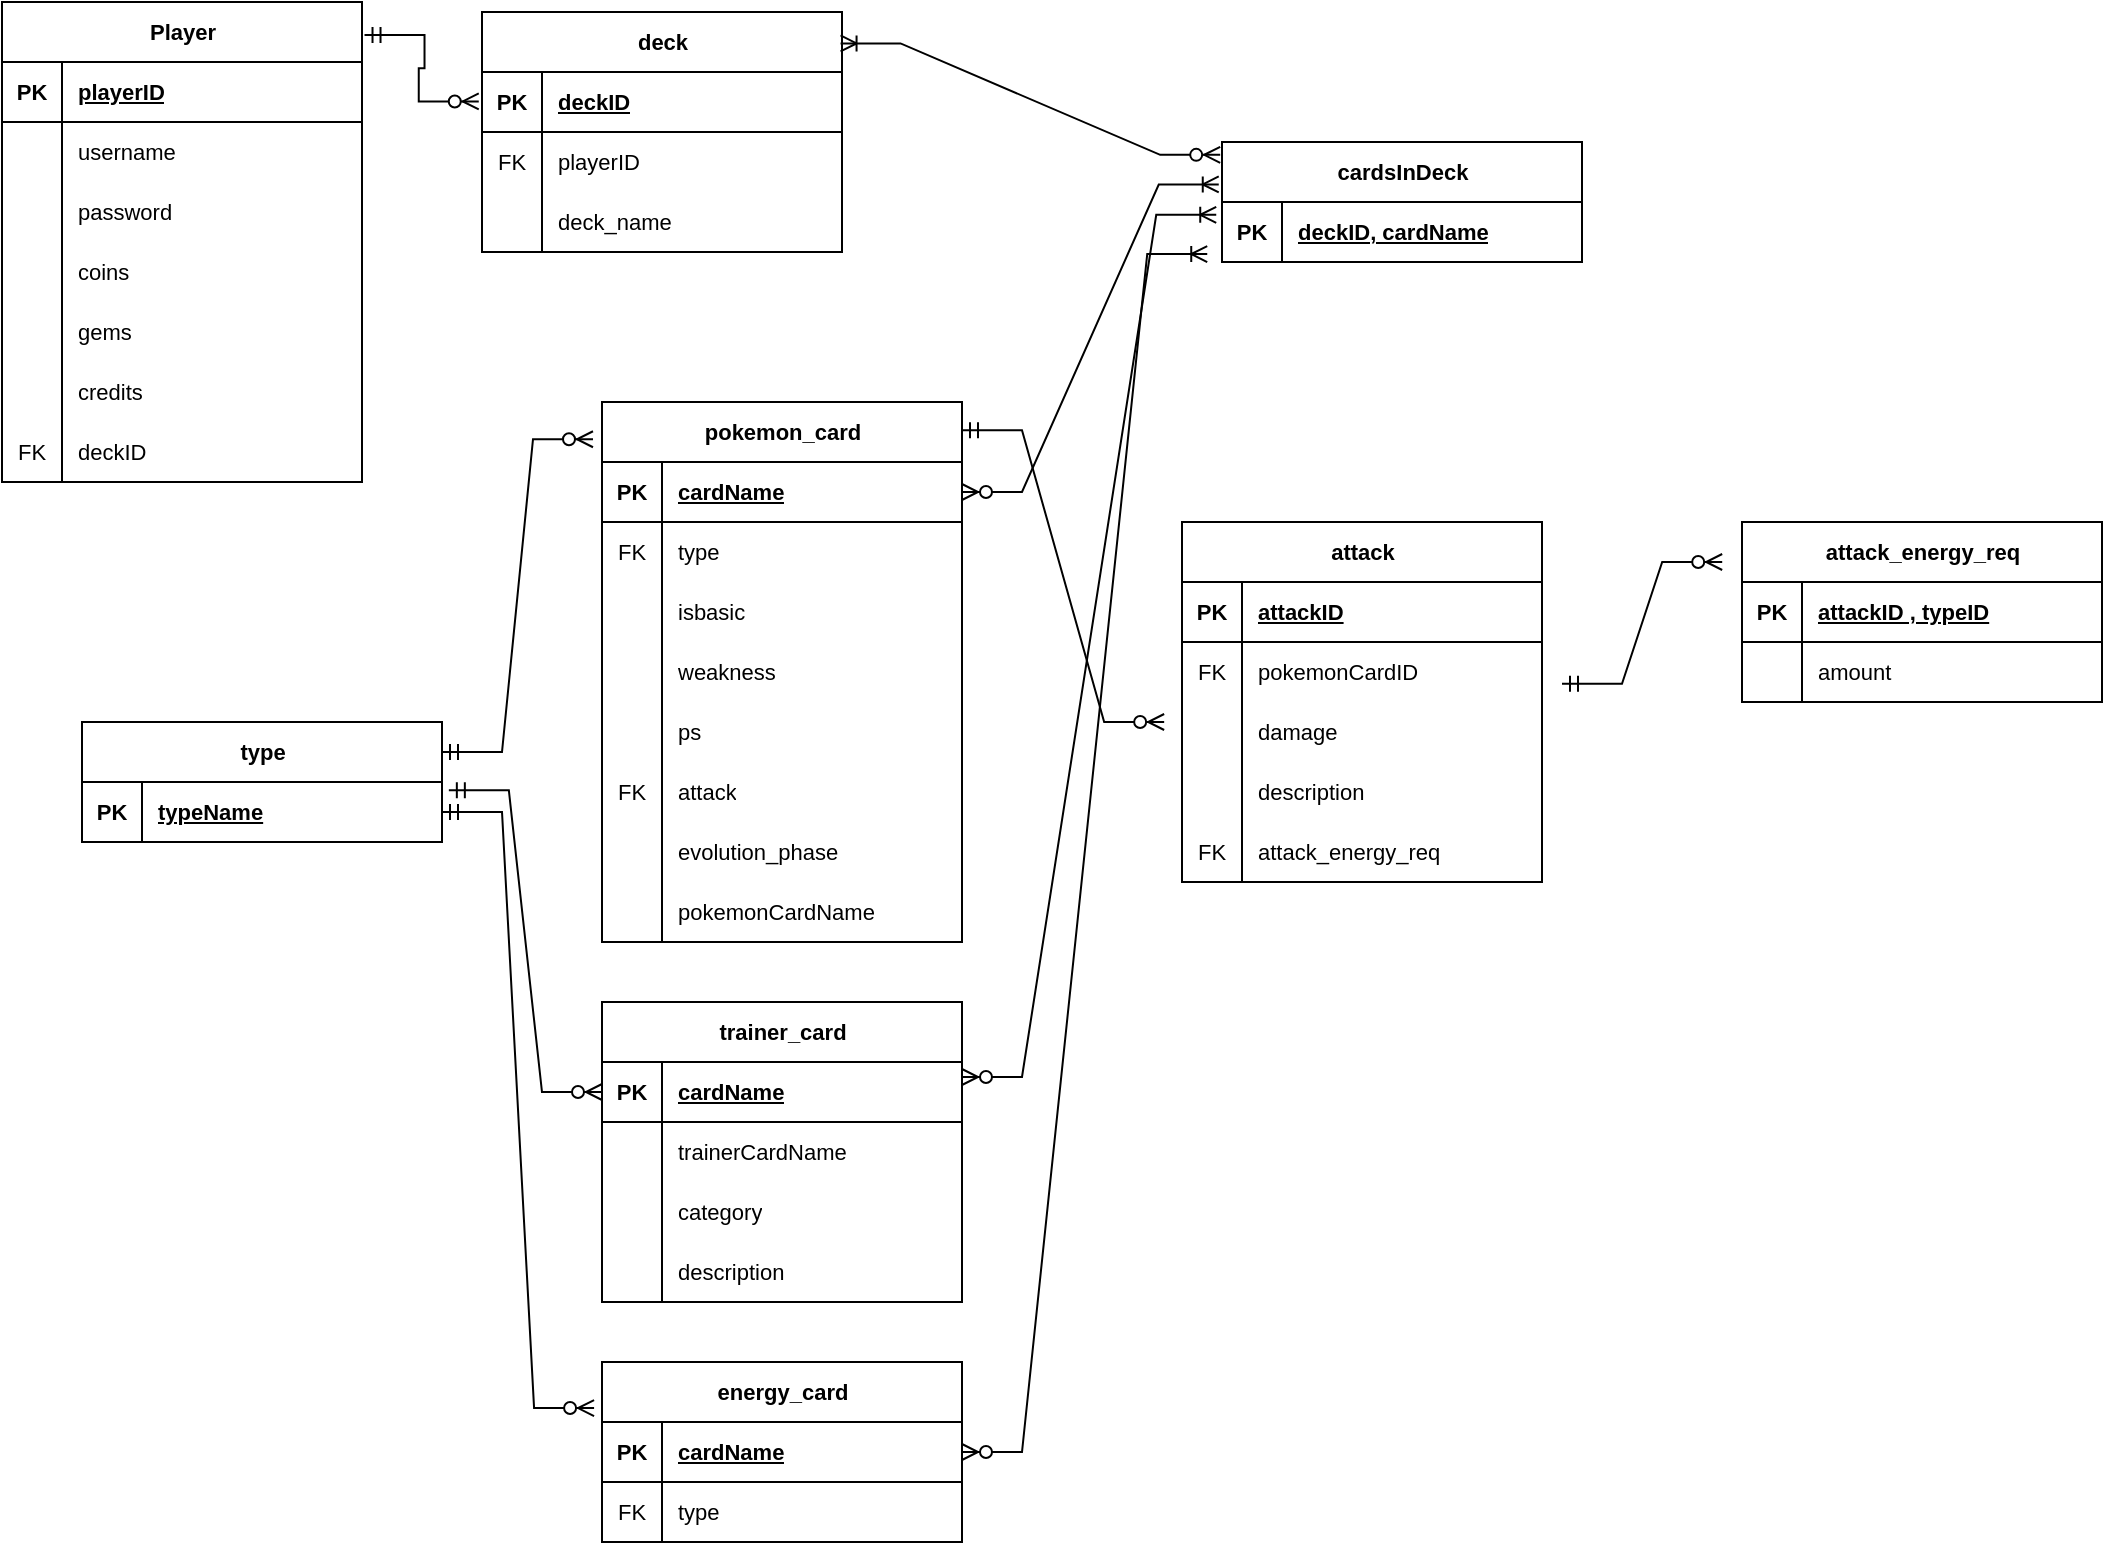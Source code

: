 <mxfile version="24.2.5" type="github">
  <diagram name="Page-1" id="yzWPfD1aRKi8sed3EZdN">
    <mxGraphModel dx="1735" dy="2289" grid="1" gridSize="10" guides="1" tooltips="1" connect="1" arrows="1" fold="1" page="1" pageScale="1" pageWidth="850" pageHeight="1100" math="0" shadow="0">
      <root>
        <mxCell id="0" />
        <mxCell id="1" parent="0" />
        <mxCell id="QLVyvnzLlwzzgd3D-1UF-1" value="Player" style="shape=table;startSize=30;container=1;collapsible=1;childLayout=tableLayout;fixedRows=1;rowLines=0;fontStyle=1;align=center;resizeLast=1;html=1;fontFamily=Helvetica;fontSize=11;fontColor=default;labelBackgroundColor=default;" vertex="1" parent="1">
          <mxGeometry x="140" y="-550" width="180" height="240" as="geometry">
            <mxRectangle x="220" y="-510" width="70" height="30" as="alternateBounds" />
          </mxGeometry>
        </mxCell>
        <mxCell id="QLVyvnzLlwzzgd3D-1UF-2" value="" style="shape=tableRow;horizontal=0;startSize=0;swimlaneHead=0;swimlaneBody=0;fillColor=none;collapsible=0;dropTarget=0;points=[[0,0.5],[1,0.5]];portConstraint=eastwest;top=0;left=0;right=0;bottom=1;fontFamily=Helvetica;fontSize=11;fontColor=default;labelBackgroundColor=default;" vertex="1" parent="QLVyvnzLlwzzgd3D-1UF-1">
          <mxGeometry y="30" width="180" height="30" as="geometry" />
        </mxCell>
        <mxCell id="QLVyvnzLlwzzgd3D-1UF-3" value="PK" style="shape=partialRectangle;connectable=0;fillColor=none;top=0;left=0;bottom=0;right=0;fontStyle=1;overflow=hidden;whiteSpace=wrap;html=1;fontFamily=Helvetica;fontSize=11;fontColor=default;labelBackgroundColor=default;" vertex="1" parent="QLVyvnzLlwzzgd3D-1UF-2">
          <mxGeometry width="30" height="30" as="geometry">
            <mxRectangle width="30" height="30" as="alternateBounds" />
          </mxGeometry>
        </mxCell>
        <mxCell id="QLVyvnzLlwzzgd3D-1UF-4" value="playerID" style="shape=partialRectangle;connectable=0;fillColor=none;top=0;left=0;bottom=0;right=0;align=left;spacingLeft=6;fontStyle=5;overflow=hidden;whiteSpace=wrap;html=1;fontFamily=Helvetica;fontSize=11;fontColor=default;labelBackgroundColor=default;" vertex="1" parent="QLVyvnzLlwzzgd3D-1UF-2">
          <mxGeometry x="30" width="150" height="30" as="geometry">
            <mxRectangle width="150" height="30" as="alternateBounds" />
          </mxGeometry>
        </mxCell>
        <mxCell id="QLVyvnzLlwzzgd3D-1UF-5" value="" style="shape=tableRow;horizontal=0;startSize=0;swimlaneHead=0;swimlaneBody=0;fillColor=none;collapsible=0;dropTarget=0;points=[[0,0.5],[1,0.5]];portConstraint=eastwest;top=0;left=0;right=0;bottom=0;fontFamily=Helvetica;fontSize=11;fontColor=default;labelBackgroundColor=default;" vertex="1" parent="QLVyvnzLlwzzgd3D-1UF-1">
          <mxGeometry y="60" width="180" height="30" as="geometry" />
        </mxCell>
        <mxCell id="QLVyvnzLlwzzgd3D-1UF-6" value="" style="shape=partialRectangle;connectable=0;fillColor=none;top=0;left=0;bottom=0;right=0;editable=1;overflow=hidden;whiteSpace=wrap;html=1;fontFamily=Helvetica;fontSize=11;fontColor=default;labelBackgroundColor=default;" vertex="1" parent="QLVyvnzLlwzzgd3D-1UF-5">
          <mxGeometry width="30" height="30" as="geometry">
            <mxRectangle width="30" height="30" as="alternateBounds" />
          </mxGeometry>
        </mxCell>
        <mxCell id="QLVyvnzLlwzzgd3D-1UF-7" value="username" style="shape=partialRectangle;connectable=0;fillColor=none;top=0;left=0;bottom=0;right=0;align=left;spacingLeft=6;overflow=hidden;whiteSpace=wrap;html=1;fontFamily=Helvetica;fontSize=11;fontColor=default;labelBackgroundColor=default;" vertex="1" parent="QLVyvnzLlwzzgd3D-1UF-5">
          <mxGeometry x="30" width="150" height="30" as="geometry">
            <mxRectangle width="150" height="30" as="alternateBounds" />
          </mxGeometry>
        </mxCell>
        <mxCell id="QLVyvnzLlwzzgd3D-1UF-8" value="" style="shape=tableRow;horizontal=0;startSize=0;swimlaneHead=0;swimlaneBody=0;fillColor=none;collapsible=0;dropTarget=0;points=[[0,0.5],[1,0.5]];portConstraint=eastwest;top=0;left=0;right=0;bottom=0;fontFamily=Helvetica;fontSize=11;fontColor=default;labelBackgroundColor=default;" vertex="1" parent="QLVyvnzLlwzzgd3D-1UF-1">
          <mxGeometry y="90" width="180" height="30" as="geometry" />
        </mxCell>
        <mxCell id="QLVyvnzLlwzzgd3D-1UF-9" value="" style="shape=partialRectangle;connectable=0;fillColor=none;top=0;left=0;bottom=0;right=0;editable=1;overflow=hidden;whiteSpace=wrap;html=1;fontFamily=Helvetica;fontSize=11;fontColor=default;labelBackgroundColor=default;" vertex="1" parent="QLVyvnzLlwzzgd3D-1UF-8">
          <mxGeometry width="30" height="30" as="geometry">
            <mxRectangle width="30" height="30" as="alternateBounds" />
          </mxGeometry>
        </mxCell>
        <mxCell id="QLVyvnzLlwzzgd3D-1UF-10" value="password" style="shape=partialRectangle;connectable=0;fillColor=none;top=0;left=0;bottom=0;right=0;align=left;spacingLeft=6;overflow=hidden;whiteSpace=wrap;html=1;fontFamily=Helvetica;fontSize=11;fontColor=default;labelBackgroundColor=default;" vertex="1" parent="QLVyvnzLlwzzgd3D-1UF-8">
          <mxGeometry x="30" width="150" height="30" as="geometry">
            <mxRectangle width="150" height="30" as="alternateBounds" />
          </mxGeometry>
        </mxCell>
        <mxCell id="QLVyvnzLlwzzgd3D-1UF-11" value="" style="shape=tableRow;horizontal=0;startSize=0;swimlaneHead=0;swimlaneBody=0;fillColor=none;collapsible=0;dropTarget=0;points=[[0,0.5],[1,0.5]];portConstraint=eastwest;top=0;left=0;right=0;bottom=0;fontFamily=Helvetica;fontSize=11;fontColor=default;labelBackgroundColor=default;" vertex="1" parent="QLVyvnzLlwzzgd3D-1UF-1">
          <mxGeometry y="120" width="180" height="30" as="geometry" />
        </mxCell>
        <mxCell id="QLVyvnzLlwzzgd3D-1UF-12" value="" style="shape=partialRectangle;connectable=0;fillColor=none;top=0;left=0;bottom=0;right=0;editable=1;overflow=hidden;whiteSpace=wrap;html=1;fontFamily=Helvetica;fontSize=11;fontColor=default;labelBackgroundColor=default;" vertex="1" parent="QLVyvnzLlwzzgd3D-1UF-11">
          <mxGeometry width="30" height="30" as="geometry">
            <mxRectangle width="30" height="30" as="alternateBounds" />
          </mxGeometry>
        </mxCell>
        <mxCell id="QLVyvnzLlwzzgd3D-1UF-13" value="coins" style="shape=partialRectangle;connectable=0;fillColor=none;top=0;left=0;bottom=0;right=0;align=left;spacingLeft=6;overflow=hidden;whiteSpace=wrap;html=1;fontFamily=Helvetica;fontSize=11;fontColor=default;labelBackgroundColor=default;" vertex="1" parent="QLVyvnzLlwzzgd3D-1UF-11">
          <mxGeometry x="30" width="150" height="30" as="geometry">
            <mxRectangle width="150" height="30" as="alternateBounds" />
          </mxGeometry>
        </mxCell>
        <mxCell id="QLVyvnzLlwzzgd3D-1UF-14" value="" style="shape=tableRow;horizontal=0;startSize=0;swimlaneHead=0;swimlaneBody=0;fillColor=none;collapsible=0;dropTarget=0;points=[[0,0.5],[1,0.5]];portConstraint=eastwest;top=0;left=0;right=0;bottom=0;fontFamily=Helvetica;fontSize=11;fontColor=default;labelBackgroundColor=default;" vertex="1" parent="QLVyvnzLlwzzgd3D-1UF-1">
          <mxGeometry y="150" width="180" height="30" as="geometry" />
        </mxCell>
        <mxCell id="QLVyvnzLlwzzgd3D-1UF-15" value="" style="shape=partialRectangle;connectable=0;fillColor=none;top=0;left=0;bottom=0;right=0;editable=1;overflow=hidden;whiteSpace=wrap;html=1;fontFamily=Helvetica;fontSize=11;fontColor=default;labelBackgroundColor=default;" vertex="1" parent="QLVyvnzLlwzzgd3D-1UF-14">
          <mxGeometry width="30" height="30" as="geometry">
            <mxRectangle width="30" height="30" as="alternateBounds" />
          </mxGeometry>
        </mxCell>
        <mxCell id="QLVyvnzLlwzzgd3D-1UF-16" value="gems" style="shape=partialRectangle;connectable=0;fillColor=none;top=0;left=0;bottom=0;right=0;align=left;spacingLeft=6;overflow=hidden;whiteSpace=wrap;html=1;fontFamily=Helvetica;fontSize=11;fontColor=default;labelBackgroundColor=default;" vertex="1" parent="QLVyvnzLlwzzgd3D-1UF-14">
          <mxGeometry x="30" width="150" height="30" as="geometry">
            <mxRectangle width="150" height="30" as="alternateBounds" />
          </mxGeometry>
        </mxCell>
        <mxCell id="QLVyvnzLlwzzgd3D-1UF-17" value="" style="shape=tableRow;horizontal=0;startSize=0;swimlaneHead=0;swimlaneBody=0;fillColor=none;collapsible=0;dropTarget=0;points=[[0,0.5],[1,0.5]];portConstraint=eastwest;top=0;left=0;right=0;bottom=0;fontFamily=Helvetica;fontSize=11;fontColor=default;labelBackgroundColor=default;" vertex="1" parent="QLVyvnzLlwzzgd3D-1UF-1">
          <mxGeometry y="180" width="180" height="30" as="geometry" />
        </mxCell>
        <mxCell id="QLVyvnzLlwzzgd3D-1UF-18" value="" style="shape=partialRectangle;connectable=0;fillColor=none;top=0;left=0;bottom=0;right=0;editable=1;overflow=hidden;whiteSpace=wrap;html=1;fontFamily=Helvetica;fontSize=11;fontColor=default;labelBackgroundColor=default;" vertex="1" parent="QLVyvnzLlwzzgd3D-1UF-17">
          <mxGeometry width="30" height="30" as="geometry">
            <mxRectangle width="30" height="30" as="alternateBounds" />
          </mxGeometry>
        </mxCell>
        <mxCell id="QLVyvnzLlwzzgd3D-1UF-19" value="credits" style="shape=partialRectangle;connectable=0;fillColor=none;top=0;left=0;bottom=0;right=0;align=left;spacingLeft=6;overflow=hidden;whiteSpace=wrap;html=1;fontFamily=Helvetica;fontSize=11;fontColor=default;labelBackgroundColor=default;" vertex="1" parent="QLVyvnzLlwzzgd3D-1UF-17">
          <mxGeometry x="30" width="150" height="30" as="geometry">
            <mxRectangle width="150" height="30" as="alternateBounds" />
          </mxGeometry>
        </mxCell>
        <mxCell id="QLVyvnzLlwzzgd3D-1UF-20" value="" style="shape=tableRow;horizontal=0;startSize=0;swimlaneHead=0;swimlaneBody=0;fillColor=none;collapsible=0;dropTarget=0;points=[[0,0.5],[1,0.5]];portConstraint=eastwest;top=0;left=0;right=0;bottom=0;fontFamily=Helvetica;fontSize=11;fontColor=default;labelBackgroundColor=default;" vertex="1" parent="QLVyvnzLlwzzgd3D-1UF-1">
          <mxGeometry y="210" width="180" height="30" as="geometry" />
        </mxCell>
        <mxCell id="QLVyvnzLlwzzgd3D-1UF-21" value="FK" style="shape=partialRectangle;connectable=0;fillColor=none;top=0;left=0;bottom=0;right=0;editable=1;overflow=hidden;whiteSpace=wrap;html=1;fontFamily=Helvetica;fontSize=11;fontColor=default;labelBackgroundColor=default;" vertex="1" parent="QLVyvnzLlwzzgd3D-1UF-20">
          <mxGeometry width="30" height="30" as="geometry">
            <mxRectangle width="30" height="30" as="alternateBounds" />
          </mxGeometry>
        </mxCell>
        <mxCell id="QLVyvnzLlwzzgd3D-1UF-22" value="deckID" style="shape=partialRectangle;connectable=0;fillColor=none;top=0;left=0;bottom=0;right=0;align=left;spacingLeft=6;overflow=hidden;whiteSpace=wrap;html=1;fontFamily=Helvetica;fontSize=11;fontColor=default;labelBackgroundColor=default;" vertex="1" parent="QLVyvnzLlwzzgd3D-1UF-20">
          <mxGeometry x="30" width="150" height="30" as="geometry">
            <mxRectangle width="150" height="30" as="alternateBounds" />
          </mxGeometry>
        </mxCell>
        <mxCell id="QLVyvnzLlwzzgd3D-1UF-23" value="deck" style="shape=table;startSize=30;container=1;collapsible=1;childLayout=tableLayout;fixedRows=1;rowLines=0;fontStyle=1;align=center;resizeLast=1;html=1;fontFamily=Helvetica;fontSize=11;fontColor=default;labelBackgroundColor=default;" vertex="1" parent="1">
          <mxGeometry x="380" y="-545" width="180" height="120" as="geometry" />
        </mxCell>
        <mxCell id="QLVyvnzLlwzzgd3D-1UF-24" value="" style="shape=tableRow;horizontal=0;startSize=0;swimlaneHead=0;swimlaneBody=0;fillColor=none;collapsible=0;dropTarget=0;points=[[0,0.5],[1,0.5]];portConstraint=eastwest;top=0;left=0;right=0;bottom=1;fontFamily=Helvetica;fontSize=11;fontColor=default;labelBackgroundColor=default;" vertex="1" parent="QLVyvnzLlwzzgd3D-1UF-23">
          <mxGeometry y="30" width="180" height="30" as="geometry" />
        </mxCell>
        <mxCell id="QLVyvnzLlwzzgd3D-1UF-25" value="PK" style="shape=partialRectangle;connectable=0;fillColor=none;top=0;left=0;bottom=0;right=0;fontStyle=1;overflow=hidden;whiteSpace=wrap;html=1;fontFamily=Helvetica;fontSize=11;fontColor=default;labelBackgroundColor=default;" vertex="1" parent="QLVyvnzLlwzzgd3D-1UF-24">
          <mxGeometry width="30" height="30" as="geometry">
            <mxRectangle width="30" height="30" as="alternateBounds" />
          </mxGeometry>
        </mxCell>
        <mxCell id="QLVyvnzLlwzzgd3D-1UF-26" value="deckID" style="shape=partialRectangle;connectable=0;fillColor=none;top=0;left=0;bottom=0;right=0;align=left;spacingLeft=6;fontStyle=5;overflow=hidden;whiteSpace=wrap;html=1;fontFamily=Helvetica;fontSize=11;fontColor=default;labelBackgroundColor=default;" vertex="1" parent="QLVyvnzLlwzzgd3D-1UF-24">
          <mxGeometry x="30" width="150" height="30" as="geometry">
            <mxRectangle width="150" height="30" as="alternateBounds" />
          </mxGeometry>
        </mxCell>
        <mxCell id="QLVyvnzLlwzzgd3D-1UF-27" value="" style="shape=tableRow;horizontal=0;startSize=0;swimlaneHead=0;swimlaneBody=0;fillColor=none;collapsible=0;dropTarget=0;points=[[0,0.5],[1,0.5]];portConstraint=eastwest;top=0;left=0;right=0;bottom=0;fontFamily=Helvetica;fontSize=11;fontColor=default;labelBackgroundColor=default;" vertex="1" parent="QLVyvnzLlwzzgd3D-1UF-23">
          <mxGeometry y="60" width="180" height="30" as="geometry" />
        </mxCell>
        <mxCell id="QLVyvnzLlwzzgd3D-1UF-28" value="FK" style="shape=partialRectangle;connectable=0;fillColor=none;top=0;left=0;bottom=0;right=0;editable=1;overflow=hidden;whiteSpace=wrap;html=1;fontFamily=Helvetica;fontSize=11;fontColor=default;labelBackgroundColor=default;" vertex="1" parent="QLVyvnzLlwzzgd3D-1UF-27">
          <mxGeometry width="30" height="30" as="geometry">
            <mxRectangle width="30" height="30" as="alternateBounds" />
          </mxGeometry>
        </mxCell>
        <mxCell id="QLVyvnzLlwzzgd3D-1UF-29" value="playerID" style="shape=partialRectangle;connectable=0;fillColor=none;top=0;left=0;bottom=0;right=0;align=left;spacingLeft=6;overflow=hidden;whiteSpace=wrap;html=1;fontFamily=Helvetica;fontSize=11;fontColor=default;labelBackgroundColor=default;" vertex="1" parent="QLVyvnzLlwzzgd3D-1UF-27">
          <mxGeometry x="30" width="150" height="30" as="geometry">
            <mxRectangle width="150" height="30" as="alternateBounds" />
          </mxGeometry>
        </mxCell>
        <mxCell id="QLVyvnzLlwzzgd3D-1UF-30" value="" style="shape=tableRow;horizontal=0;startSize=0;swimlaneHead=0;swimlaneBody=0;fillColor=none;collapsible=0;dropTarget=0;points=[[0,0.5],[1,0.5]];portConstraint=eastwest;top=0;left=0;right=0;bottom=0;fontFamily=Helvetica;fontSize=11;fontColor=default;labelBackgroundColor=default;" vertex="1" parent="QLVyvnzLlwzzgd3D-1UF-23">
          <mxGeometry y="90" width="180" height="30" as="geometry" />
        </mxCell>
        <mxCell id="QLVyvnzLlwzzgd3D-1UF-31" value="" style="shape=partialRectangle;connectable=0;fillColor=none;top=0;left=0;bottom=0;right=0;editable=1;overflow=hidden;whiteSpace=wrap;html=1;fontFamily=Helvetica;fontSize=11;fontColor=default;labelBackgroundColor=default;" vertex="1" parent="QLVyvnzLlwzzgd3D-1UF-30">
          <mxGeometry width="30" height="30" as="geometry">
            <mxRectangle width="30" height="30" as="alternateBounds" />
          </mxGeometry>
        </mxCell>
        <mxCell id="QLVyvnzLlwzzgd3D-1UF-32" value="deck_name" style="shape=partialRectangle;connectable=0;fillColor=none;top=0;left=0;bottom=0;right=0;align=left;spacingLeft=6;overflow=hidden;whiteSpace=wrap;html=1;fontFamily=Helvetica;fontSize=11;fontColor=default;labelBackgroundColor=default;" vertex="1" parent="QLVyvnzLlwzzgd3D-1UF-30">
          <mxGeometry x="30" width="150" height="30" as="geometry">
            <mxRectangle width="150" height="30" as="alternateBounds" />
          </mxGeometry>
        </mxCell>
        <mxCell id="QLVyvnzLlwzzgd3D-1UF-33" value="type" style="shape=table;startSize=30;container=1;collapsible=1;childLayout=tableLayout;fixedRows=1;rowLines=0;fontStyle=1;align=center;resizeLast=1;html=1;fontFamily=Helvetica;fontSize=11;fontColor=default;labelBackgroundColor=default;" vertex="1" parent="1">
          <mxGeometry x="180" y="-190" width="180" height="60" as="geometry" />
        </mxCell>
        <mxCell id="QLVyvnzLlwzzgd3D-1UF-34" value="" style="shape=tableRow;horizontal=0;startSize=0;swimlaneHead=0;swimlaneBody=0;fillColor=none;collapsible=0;dropTarget=0;points=[[0,0.5],[1,0.5]];portConstraint=eastwest;top=0;left=0;right=0;bottom=1;fontFamily=Helvetica;fontSize=11;fontColor=default;labelBackgroundColor=default;" vertex="1" parent="QLVyvnzLlwzzgd3D-1UF-33">
          <mxGeometry y="30" width="180" height="30" as="geometry" />
        </mxCell>
        <mxCell id="QLVyvnzLlwzzgd3D-1UF-35" value="PK" style="shape=partialRectangle;connectable=0;fillColor=none;top=0;left=0;bottom=0;right=0;fontStyle=1;overflow=hidden;whiteSpace=wrap;html=1;fontFamily=Helvetica;fontSize=11;fontColor=default;labelBackgroundColor=default;" vertex="1" parent="QLVyvnzLlwzzgd3D-1UF-34">
          <mxGeometry width="30" height="30" as="geometry">
            <mxRectangle width="30" height="30" as="alternateBounds" />
          </mxGeometry>
        </mxCell>
        <mxCell id="QLVyvnzLlwzzgd3D-1UF-36" value="typeName" style="shape=partialRectangle;connectable=0;fillColor=none;top=0;left=0;bottom=0;right=0;align=left;spacingLeft=6;fontStyle=5;overflow=hidden;whiteSpace=wrap;html=1;fontFamily=Helvetica;fontSize=11;fontColor=default;labelBackgroundColor=default;" vertex="1" parent="QLVyvnzLlwzzgd3D-1UF-34">
          <mxGeometry x="30" width="150" height="30" as="geometry">
            <mxRectangle width="150" height="30" as="alternateBounds" />
          </mxGeometry>
        </mxCell>
        <mxCell id="QLVyvnzLlwzzgd3D-1UF-37" value="attack" style="shape=table;startSize=30;container=1;collapsible=1;childLayout=tableLayout;fixedRows=1;rowLines=0;fontStyle=1;align=center;resizeLast=1;html=1;fontFamily=Helvetica;fontSize=11;fontColor=default;labelBackgroundColor=default;" vertex="1" parent="1">
          <mxGeometry x="730" y="-290" width="180" height="180" as="geometry" />
        </mxCell>
        <mxCell id="QLVyvnzLlwzzgd3D-1UF-38" value="" style="shape=tableRow;horizontal=0;startSize=0;swimlaneHead=0;swimlaneBody=0;fillColor=none;collapsible=0;dropTarget=0;points=[[0,0.5],[1,0.5]];portConstraint=eastwest;top=0;left=0;right=0;bottom=1;fontFamily=Helvetica;fontSize=11;fontColor=default;labelBackgroundColor=default;" vertex="1" parent="QLVyvnzLlwzzgd3D-1UF-37">
          <mxGeometry y="30" width="180" height="30" as="geometry" />
        </mxCell>
        <mxCell id="QLVyvnzLlwzzgd3D-1UF-39" value="PK" style="shape=partialRectangle;connectable=0;fillColor=none;top=0;left=0;bottom=0;right=0;fontStyle=1;overflow=hidden;whiteSpace=wrap;html=1;fontFamily=Helvetica;fontSize=11;fontColor=default;labelBackgroundColor=default;" vertex="1" parent="QLVyvnzLlwzzgd3D-1UF-38">
          <mxGeometry width="30" height="30" as="geometry">
            <mxRectangle width="30" height="30" as="alternateBounds" />
          </mxGeometry>
        </mxCell>
        <mxCell id="QLVyvnzLlwzzgd3D-1UF-40" value="attackID" style="shape=partialRectangle;connectable=0;fillColor=none;top=0;left=0;bottom=0;right=0;align=left;spacingLeft=6;fontStyle=5;overflow=hidden;whiteSpace=wrap;html=1;fontFamily=Helvetica;fontSize=11;fontColor=default;labelBackgroundColor=default;" vertex="1" parent="QLVyvnzLlwzzgd3D-1UF-38">
          <mxGeometry x="30" width="150" height="30" as="geometry">
            <mxRectangle width="150" height="30" as="alternateBounds" />
          </mxGeometry>
        </mxCell>
        <mxCell id="QLVyvnzLlwzzgd3D-1UF-41" value="" style="shape=tableRow;horizontal=0;startSize=0;swimlaneHead=0;swimlaneBody=0;fillColor=none;collapsible=0;dropTarget=0;points=[[0,0.5],[1,0.5]];portConstraint=eastwest;top=0;left=0;right=0;bottom=0;fontFamily=Helvetica;fontSize=11;fontColor=default;labelBackgroundColor=default;" vertex="1" parent="QLVyvnzLlwzzgd3D-1UF-37">
          <mxGeometry y="60" width="180" height="30" as="geometry" />
        </mxCell>
        <mxCell id="QLVyvnzLlwzzgd3D-1UF-42" value="FK" style="shape=partialRectangle;connectable=0;fillColor=none;top=0;left=0;bottom=0;right=0;editable=1;overflow=hidden;whiteSpace=wrap;html=1;fontFamily=Helvetica;fontSize=11;fontColor=default;labelBackgroundColor=default;" vertex="1" parent="QLVyvnzLlwzzgd3D-1UF-41">
          <mxGeometry width="30" height="30" as="geometry">
            <mxRectangle width="30" height="30" as="alternateBounds" />
          </mxGeometry>
        </mxCell>
        <mxCell id="QLVyvnzLlwzzgd3D-1UF-43" value="pokemonCardID" style="shape=partialRectangle;connectable=0;fillColor=none;top=0;left=0;bottom=0;right=0;align=left;spacingLeft=6;overflow=hidden;whiteSpace=wrap;html=1;fontFamily=Helvetica;fontSize=11;fontColor=default;labelBackgroundColor=default;" vertex="1" parent="QLVyvnzLlwzzgd3D-1UF-41">
          <mxGeometry x="30" width="150" height="30" as="geometry">
            <mxRectangle width="150" height="30" as="alternateBounds" />
          </mxGeometry>
        </mxCell>
        <mxCell id="QLVyvnzLlwzzgd3D-1UF-44" value="" style="shape=tableRow;horizontal=0;startSize=0;swimlaneHead=0;swimlaneBody=0;fillColor=none;collapsible=0;dropTarget=0;points=[[0,0.5],[1,0.5]];portConstraint=eastwest;top=0;left=0;right=0;bottom=0;fontFamily=Helvetica;fontSize=11;fontColor=default;labelBackgroundColor=default;" vertex="1" parent="QLVyvnzLlwzzgd3D-1UF-37">
          <mxGeometry y="90" width="180" height="30" as="geometry" />
        </mxCell>
        <mxCell id="QLVyvnzLlwzzgd3D-1UF-45" value="" style="shape=partialRectangle;connectable=0;fillColor=none;top=0;left=0;bottom=0;right=0;editable=1;overflow=hidden;whiteSpace=wrap;html=1;fontFamily=Helvetica;fontSize=11;fontColor=default;labelBackgroundColor=default;" vertex="1" parent="QLVyvnzLlwzzgd3D-1UF-44">
          <mxGeometry width="30" height="30" as="geometry">
            <mxRectangle width="30" height="30" as="alternateBounds" />
          </mxGeometry>
        </mxCell>
        <mxCell id="QLVyvnzLlwzzgd3D-1UF-46" value="damage" style="shape=partialRectangle;connectable=0;fillColor=none;top=0;left=0;bottom=0;right=0;align=left;spacingLeft=6;overflow=hidden;whiteSpace=wrap;html=1;fontFamily=Helvetica;fontSize=11;fontColor=default;labelBackgroundColor=default;" vertex="1" parent="QLVyvnzLlwzzgd3D-1UF-44">
          <mxGeometry x="30" width="150" height="30" as="geometry">
            <mxRectangle width="150" height="30" as="alternateBounds" />
          </mxGeometry>
        </mxCell>
        <mxCell id="QLVyvnzLlwzzgd3D-1UF-47" value="" style="shape=tableRow;horizontal=0;startSize=0;swimlaneHead=0;swimlaneBody=0;fillColor=none;collapsible=0;dropTarget=0;points=[[0,0.5],[1,0.5]];portConstraint=eastwest;top=0;left=0;right=0;bottom=0;fontFamily=Helvetica;fontSize=11;fontColor=default;labelBackgroundColor=default;" vertex="1" parent="QLVyvnzLlwzzgd3D-1UF-37">
          <mxGeometry y="120" width="180" height="30" as="geometry" />
        </mxCell>
        <mxCell id="QLVyvnzLlwzzgd3D-1UF-48" value="" style="shape=partialRectangle;connectable=0;fillColor=none;top=0;left=0;bottom=0;right=0;editable=1;overflow=hidden;whiteSpace=wrap;html=1;fontFamily=Helvetica;fontSize=11;fontColor=default;labelBackgroundColor=default;" vertex="1" parent="QLVyvnzLlwzzgd3D-1UF-47">
          <mxGeometry width="30" height="30" as="geometry">
            <mxRectangle width="30" height="30" as="alternateBounds" />
          </mxGeometry>
        </mxCell>
        <mxCell id="QLVyvnzLlwzzgd3D-1UF-49" value="description" style="shape=partialRectangle;connectable=0;fillColor=none;top=0;left=0;bottom=0;right=0;align=left;spacingLeft=6;overflow=hidden;whiteSpace=wrap;html=1;fontFamily=Helvetica;fontSize=11;fontColor=default;labelBackgroundColor=default;" vertex="1" parent="QLVyvnzLlwzzgd3D-1UF-47">
          <mxGeometry x="30" width="150" height="30" as="geometry">
            <mxRectangle width="150" height="30" as="alternateBounds" />
          </mxGeometry>
        </mxCell>
        <mxCell id="QLVyvnzLlwzzgd3D-1UF-50" value="" style="shape=tableRow;horizontal=0;startSize=0;swimlaneHead=0;swimlaneBody=0;fillColor=none;collapsible=0;dropTarget=0;points=[[0,0.5],[1,0.5]];portConstraint=eastwest;top=0;left=0;right=0;bottom=0;fontFamily=Helvetica;fontSize=11;fontColor=default;labelBackgroundColor=default;" vertex="1" parent="QLVyvnzLlwzzgd3D-1UF-37">
          <mxGeometry y="150" width="180" height="30" as="geometry" />
        </mxCell>
        <mxCell id="QLVyvnzLlwzzgd3D-1UF-51" value="FK" style="shape=partialRectangle;connectable=0;fillColor=none;top=0;left=0;bottom=0;right=0;editable=1;overflow=hidden;whiteSpace=wrap;html=1;fontFamily=Helvetica;fontSize=11;fontColor=default;labelBackgroundColor=default;" vertex="1" parent="QLVyvnzLlwzzgd3D-1UF-50">
          <mxGeometry width="30" height="30" as="geometry">
            <mxRectangle width="30" height="30" as="alternateBounds" />
          </mxGeometry>
        </mxCell>
        <mxCell id="QLVyvnzLlwzzgd3D-1UF-52" value="attack_energy_req" style="shape=partialRectangle;connectable=0;fillColor=none;top=0;left=0;bottom=0;right=0;align=left;spacingLeft=6;overflow=hidden;whiteSpace=wrap;html=1;fontFamily=Helvetica;fontSize=11;fontColor=default;labelBackgroundColor=default;" vertex="1" parent="QLVyvnzLlwzzgd3D-1UF-50">
          <mxGeometry x="30" width="150" height="30" as="geometry">
            <mxRectangle width="150" height="30" as="alternateBounds" />
          </mxGeometry>
        </mxCell>
        <mxCell id="QLVyvnzLlwzzgd3D-1UF-53" value="attack_energy_req" style="shape=table;startSize=30;container=1;collapsible=1;childLayout=tableLayout;fixedRows=1;rowLines=0;fontStyle=1;align=center;resizeLast=1;html=1;fontFamily=Helvetica;fontSize=11;fontColor=default;labelBackgroundColor=default;" vertex="1" parent="1">
          <mxGeometry x="1010" y="-290" width="180" height="90" as="geometry" />
        </mxCell>
        <mxCell id="QLVyvnzLlwzzgd3D-1UF-54" value="" style="shape=tableRow;horizontal=0;startSize=0;swimlaneHead=0;swimlaneBody=0;fillColor=none;collapsible=0;dropTarget=0;points=[[0,0.5],[1,0.5]];portConstraint=eastwest;top=0;left=0;right=0;bottom=1;fontFamily=Helvetica;fontSize=11;fontColor=default;labelBackgroundColor=default;" vertex="1" parent="QLVyvnzLlwzzgd3D-1UF-53">
          <mxGeometry y="30" width="180" height="30" as="geometry" />
        </mxCell>
        <mxCell id="QLVyvnzLlwzzgd3D-1UF-55" value="PK" style="shape=partialRectangle;connectable=0;fillColor=none;top=0;left=0;bottom=0;right=0;fontStyle=1;overflow=hidden;whiteSpace=wrap;html=1;fontFamily=Helvetica;fontSize=11;fontColor=default;labelBackgroundColor=default;" vertex="1" parent="QLVyvnzLlwzzgd3D-1UF-54">
          <mxGeometry width="30" height="30" as="geometry">
            <mxRectangle width="30" height="30" as="alternateBounds" />
          </mxGeometry>
        </mxCell>
        <mxCell id="QLVyvnzLlwzzgd3D-1UF-56" value="attackID , typeID" style="shape=partialRectangle;connectable=0;fillColor=none;top=0;left=0;bottom=0;right=0;align=left;spacingLeft=6;fontStyle=5;overflow=hidden;whiteSpace=wrap;html=1;fontFamily=Helvetica;fontSize=11;fontColor=default;labelBackgroundColor=default;" vertex="1" parent="QLVyvnzLlwzzgd3D-1UF-54">
          <mxGeometry x="30" width="150" height="30" as="geometry">
            <mxRectangle width="150" height="30" as="alternateBounds" />
          </mxGeometry>
        </mxCell>
        <mxCell id="QLVyvnzLlwzzgd3D-1UF-57" value="" style="shape=tableRow;horizontal=0;startSize=0;swimlaneHead=0;swimlaneBody=0;fillColor=none;collapsible=0;dropTarget=0;points=[[0,0.5],[1,0.5]];portConstraint=eastwest;top=0;left=0;right=0;bottom=0;fontFamily=Helvetica;fontSize=11;fontColor=default;labelBackgroundColor=default;" vertex="1" parent="QLVyvnzLlwzzgd3D-1UF-53">
          <mxGeometry y="60" width="180" height="30" as="geometry" />
        </mxCell>
        <mxCell id="QLVyvnzLlwzzgd3D-1UF-58" value="" style="shape=partialRectangle;connectable=0;fillColor=none;top=0;left=0;bottom=0;right=0;editable=1;overflow=hidden;whiteSpace=wrap;html=1;fontFamily=Helvetica;fontSize=11;fontColor=default;labelBackgroundColor=default;" vertex="1" parent="QLVyvnzLlwzzgd3D-1UF-57">
          <mxGeometry width="30" height="30" as="geometry">
            <mxRectangle width="30" height="30" as="alternateBounds" />
          </mxGeometry>
        </mxCell>
        <mxCell id="QLVyvnzLlwzzgd3D-1UF-59" value="amount" style="shape=partialRectangle;connectable=0;fillColor=none;top=0;left=0;bottom=0;right=0;align=left;spacingLeft=6;overflow=hidden;whiteSpace=wrap;html=1;fontFamily=Helvetica;fontSize=11;fontColor=default;labelBackgroundColor=default;" vertex="1" parent="QLVyvnzLlwzzgd3D-1UF-57">
          <mxGeometry x="30" width="150" height="30" as="geometry">
            <mxRectangle width="150" height="30" as="alternateBounds" />
          </mxGeometry>
        </mxCell>
        <mxCell id="QLVyvnzLlwzzgd3D-1UF-60" value="cardsInDeck" style="shape=table;startSize=30;container=1;collapsible=1;childLayout=tableLayout;fixedRows=1;rowLines=0;fontStyle=1;align=center;resizeLast=1;html=1;fontFamily=Helvetica;fontSize=11;fontColor=default;labelBackgroundColor=default;" vertex="1" parent="1">
          <mxGeometry x="750" y="-480" width="180" height="60" as="geometry" />
        </mxCell>
        <mxCell id="QLVyvnzLlwzzgd3D-1UF-61" value="" style="shape=tableRow;horizontal=0;startSize=0;swimlaneHead=0;swimlaneBody=0;fillColor=none;collapsible=0;dropTarget=0;points=[[0,0.5],[1,0.5]];portConstraint=eastwest;top=0;left=0;right=0;bottom=1;fontFamily=Helvetica;fontSize=11;fontColor=default;labelBackgroundColor=default;" vertex="1" parent="QLVyvnzLlwzzgd3D-1UF-60">
          <mxGeometry y="30" width="180" height="30" as="geometry" />
        </mxCell>
        <mxCell id="QLVyvnzLlwzzgd3D-1UF-62" value="PK" style="shape=partialRectangle;connectable=0;fillColor=none;top=0;left=0;bottom=0;right=0;fontStyle=1;overflow=hidden;whiteSpace=wrap;html=1;fontFamily=Helvetica;fontSize=11;fontColor=default;labelBackgroundColor=default;" vertex="1" parent="QLVyvnzLlwzzgd3D-1UF-61">
          <mxGeometry width="30" height="30" as="geometry">
            <mxRectangle width="30" height="30" as="alternateBounds" />
          </mxGeometry>
        </mxCell>
        <mxCell id="QLVyvnzLlwzzgd3D-1UF-63" value="deckID, cardName" style="shape=partialRectangle;connectable=0;fillColor=none;top=0;left=0;bottom=0;right=0;align=left;spacingLeft=6;fontStyle=5;overflow=hidden;whiteSpace=wrap;html=1;fontFamily=Helvetica;fontSize=11;fontColor=default;labelBackgroundColor=default;" vertex="1" parent="QLVyvnzLlwzzgd3D-1UF-61">
          <mxGeometry x="30" width="150" height="30" as="geometry">
            <mxRectangle width="150" height="30" as="alternateBounds" />
          </mxGeometry>
        </mxCell>
        <mxCell id="QLVyvnzLlwzzgd3D-1UF-64" style="edgeStyle=none;rounded=0;orthogonalLoop=1;jettySize=auto;html=1;exitX=0;exitY=0.5;exitDx=0;exitDy=0;entryX=0;entryY=0.5;entryDx=0;entryDy=0;strokeColor=default;align=center;verticalAlign=middle;fontFamily=Helvetica;fontSize=11;fontColor=default;labelBackgroundColor=default;endArrow=none;endFill=0;" edge="1" parent="QLVyvnzLlwzzgd3D-1UF-60" source="QLVyvnzLlwzzgd3D-1UF-61" target="QLVyvnzLlwzzgd3D-1UF-60">
          <mxGeometry relative="1" as="geometry" />
        </mxCell>
        <mxCell id="QLVyvnzLlwzzgd3D-1UF-65" value="pokemon_card" style="shape=table;startSize=30;container=1;collapsible=1;childLayout=tableLayout;fixedRows=1;rowLines=0;fontStyle=1;align=center;resizeLast=1;html=1;fontFamily=Helvetica;fontSize=11;fontColor=default;labelBackgroundColor=default;" vertex="1" parent="1">
          <mxGeometry x="440" y="-350" width="180" height="270" as="geometry" />
        </mxCell>
        <mxCell id="QLVyvnzLlwzzgd3D-1UF-66" value="" style="shape=tableRow;horizontal=0;startSize=0;swimlaneHead=0;swimlaneBody=0;fillColor=none;collapsible=0;dropTarget=0;points=[[0,0.5],[1,0.5]];portConstraint=eastwest;top=0;left=0;right=0;bottom=1;fontFamily=Helvetica;fontSize=11;fontColor=default;labelBackgroundColor=default;" vertex="1" parent="QLVyvnzLlwzzgd3D-1UF-65">
          <mxGeometry y="30" width="180" height="30" as="geometry" />
        </mxCell>
        <mxCell id="QLVyvnzLlwzzgd3D-1UF-67" value="PK" style="shape=partialRectangle;connectable=0;fillColor=none;top=0;left=0;bottom=0;right=0;fontStyle=1;overflow=hidden;whiteSpace=wrap;html=1;fontFamily=Helvetica;fontSize=11;fontColor=default;labelBackgroundColor=default;" vertex="1" parent="QLVyvnzLlwzzgd3D-1UF-66">
          <mxGeometry width="30" height="30" as="geometry">
            <mxRectangle width="30" height="30" as="alternateBounds" />
          </mxGeometry>
        </mxCell>
        <mxCell id="QLVyvnzLlwzzgd3D-1UF-68" value="cardName" style="shape=partialRectangle;connectable=0;fillColor=none;top=0;left=0;bottom=0;right=0;align=left;spacingLeft=6;fontStyle=5;overflow=hidden;whiteSpace=wrap;html=1;fontFamily=Helvetica;fontSize=11;fontColor=default;labelBackgroundColor=default;" vertex="1" parent="QLVyvnzLlwzzgd3D-1UF-66">
          <mxGeometry x="30" width="150" height="30" as="geometry">
            <mxRectangle width="150" height="30" as="alternateBounds" />
          </mxGeometry>
        </mxCell>
        <mxCell id="QLVyvnzLlwzzgd3D-1UF-69" value="" style="shape=tableRow;horizontal=0;startSize=0;swimlaneHead=0;swimlaneBody=0;fillColor=none;collapsible=0;dropTarget=0;points=[[0,0.5],[1,0.5]];portConstraint=eastwest;top=0;left=0;right=0;bottom=0;fontFamily=Helvetica;fontSize=11;fontColor=default;labelBackgroundColor=default;" vertex="1" parent="QLVyvnzLlwzzgd3D-1UF-65">
          <mxGeometry y="60" width="180" height="30" as="geometry" />
        </mxCell>
        <mxCell id="QLVyvnzLlwzzgd3D-1UF-70" value="FK" style="shape=partialRectangle;connectable=0;fillColor=none;top=0;left=0;bottom=0;right=0;editable=1;overflow=hidden;whiteSpace=wrap;html=1;fontFamily=Helvetica;fontSize=11;fontColor=default;labelBackgroundColor=default;" vertex="1" parent="QLVyvnzLlwzzgd3D-1UF-69">
          <mxGeometry width="30" height="30" as="geometry">
            <mxRectangle width="30" height="30" as="alternateBounds" />
          </mxGeometry>
        </mxCell>
        <mxCell id="QLVyvnzLlwzzgd3D-1UF-71" value="type" style="shape=partialRectangle;connectable=0;fillColor=none;top=0;left=0;bottom=0;right=0;align=left;spacingLeft=6;overflow=hidden;whiteSpace=wrap;html=1;fontFamily=Helvetica;fontSize=11;fontColor=default;labelBackgroundColor=default;" vertex="1" parent="QLVyvnzLlwzzgd3D-1UF-69">
          <mxGeometry x="30" width="150" height="30" as="geometry">
            <mxRectangle width="150" height="30" as="alternateBounds" />
          </mxGeometry>
        </mxCell>
        <mxCell id="QLVyvnzLlwzzgd3D-1UF-72" value="" style="shape=tableRow;horizontal=0;startSize=0;swimlaneHead=0;swimlaneBody=0;fillColor=none;collapsible=0;dropTarget=0;points=[[0,0.5],[1,0.5]];portConstraint=eastwest;top=0;left=0;right=0;bottom=0;fontFamily=Helvetica;fontSize=11;fontColor=default;labelBackgroundColor=default;" vertex="1" parent="QLVyvnzLlwzzgd3D-1UF-65">
          <mxGeometry y="90" width="180" height="30" as="geometry" />
        </mxCell>
        <mxCell id="QLVyvnzLlwzzgd3D-1UF-73" value="" style="shape=partialRectangle;connectable=0;fillColor=none;top=0;left=0;bottom=0;right=0;editable=1;overflow=hidden;whiteSpace=wrap;html=1;fontFamily=Helvetica;fontSize=11;fontColor=default;labelBackgroundColor=default;" vertex="1" parent="QLVyvnzLlwzzgd3D-1UF-72">
          <mxGeometry width="30" height="30" as="geometry">
            <mxRectangle width="30" height="30" as="alternateBounds" />
          </mxGeometry>
        </mxCell>
        <mxCell id="QLVyvnzLlwzzgd3D-1UF-74" value="isbasic" style="shape=partialRectangle;connectable=0;fillColor=none;top=0;left=0;bottom=0;right=0;align=left;spacingLeft=6;overflow=hidden;whiteSpace=wrap;html=1;fontFamily=Helvetica;fontSize=11;fontColor=default;labelBackgroundColor=default;" vertex="1" parent="QLVyvnzLlwzzgd3D-1UF-72">
          <mxGeometry x="30" width="150" height="30" as="geometry">
            <mxRectangle width="150" height="30" as="alternateBounds" />
          </mxGeometry>
        </mxCell>
        <mxCell id="QLVyvnzLlwzzgd3D-1UF-75" value="" style="shape=tableRow;horizontal=0;startSize=0;swimlaneHead=0;swimlaneBody=0;fillColor=none;collapsible=0;dropTarget=0;points=[[0,0.5],[1,0.5]];portConstraint=eastwest;top=0;left=0;right=0;bottom=0;fontFamily=Helvetica;fontSize=11;fontColor=default;labelBackgroundColor=default;" vertex="1" parent="QLVyvnzLlwzzgd3D-1UF-65">
          <mxGeometry y="120" width="180" height="30" as="geometry" />
        </mxCell>
        <mxCell id="QLVyvnzLlwzzgd3D-1UF-76" value="" style="shape=partialRectangle;connectable=0;fillColor=none;top=0;left=0;bottom=0;right=0;editable=1;overflow=hidden;whiteSpace=wrap;html=1;fontFamily=Helvetica;fontSize=11;fontColor=default;labelBackgroundColor=default;" vertex="1" parent="QLVyvnzLlwzzgd3D-1UF-75">
          <mxGeometry width="30" height="30" as="geometry">
            <mxRectangle width="30" height="30" as="alternateBounds" />
          </mxGeometry>
        </mxCell>
        <mxCell id="QLVyvnzLlwzzgd3D-1UF-77" value="weakness" style="shape=partialRectangle;connectable=0;fillColor=none;top=0;left=0;bottom=0;right=0;align=left;spacingLeft=6;overflow=hidden;whiteSpace=wrap;html=1;fontFamily=Helvetica;fontSize=11;fontColor=default;labelBackgroundColor=default;" vertex="1" parent="QLVyvnzLlwzzgd3D-1UF-75">
          <mxGeometry x="30" width="150" height="30" as="geometry">
            <mxRectangle width="150" height="30" as="alternateBounds" />
          </mxGeometry>
        </mxCell>
        <mxCell id="QLVyvnzLlwzzgd3D-1UF-78" value="" style="shape=tableRow;horizontal=0;startSize=0;swimlaneHead=0;swimlaneBody=0;fillColor=none;collapsible=0;dropTarget=0;points=[[0,0.5],[1,0.5]];portConstraint=eastwest;top=0;left=0;right=0;bottom=0;fontFamily=Helvetica;fontSize=11;fontColor=default;labelBackgroundColor=default;" vertex="1" parent="QLVyvnzLlwzzgd3D-1UF-65">
          <mxGeometry y="150" width="180" height="30" as="geometry" />
        </mxCell>
        <mxCell id="QLVyvnzLlwzzgd3D-1UF-79" value="" style="shape=partialRectangle;connectable=0;fillColor=none;top=0;left=0;bottom=0;right=0;editable=1;overflow=hidden;whiteSpace=wrap;html=1;fontFamily=Helvetica;fontSize=11;fontColor=default;labelBackgroundColor=default;" vertex="1" parent="QLVyvnzLlwzzgd3D-1UF-78">
          <mxGeometry width="30" height="30" as="geometry">
            <mxRectangle width="30" height="30" as="alternateBounds" />
          </mxGeometry>
        </mxCell>
        <mxCell id="QLVyvnzLlwzzgd3D-1UF-80" value="ps" style="shape=partialRectangle;connectable=0;fillColor=none;top=0;left=0;bottom=0;right=0;align=left;spacingLeft=6;overflow=hidden;whiteSpace=wrap;html=1;fontFamily=Helvetica;fontSize=11;fontColor=default;labelBackgroundColor=default;" vertex="1" parent="QLVyvnzLlwzzgd3D-1UF-78">
          <mxGeometry x="30" width="150" height="30" as="geometry">
            <mxRectangle width="150" height="30" as="alternateBounds" />
          </mxGeometry>
        </mxCell>
        <mxCell id="QLVyvnzLlwzzgd3D-1UF-81" value="" style="shape=tableRow;horizontal=0;startSize=0;swimlaneHead=0;swimlaneBody=0;fillColor=none;collapsible=0;dropTarget=0;points=[[0,0.5],[1,0.5]];portConstraint=eastwest;top=0;left=0;right=0;bottom=0;fontFamily=Helvetica;fontSize=11;fontColor=default;labelBackgroundColor=default;" vertex="1" parent="QLVyvnzLlwzzgd3D-1UF-65">
          <mxGeometry y="180" width="180" height="30" as="geometry" />
        </mxCell>
        <mxCell id="QLVyvnzLlwzzgd3D-1UF-82" value="FK" style="shape=partialRectangle;connectable=0;fillColor=none;top=0;left=0;bottom=0;right=0;editable=1;overflow=hidden;whiteSpace=wrap;html=1;fontFamily=Helvetica;fontSize=11;fontColor=default;labelBackgroundColor=default;" vertex="1" parent="QLVyvnzLlwzzgd3D-1UF-81">
          <mxGeometry width="30" height="30" as="geometry">
            <mxRectangle width="30" height="30" as="alternateBounds" />
          </mxGeometry>
        </mxCell>
        <mxCell id="QLVyvnzLlwzzgd3D-1UF-83" value="attack" style="shape=partialRectangle;connectable=0;fillColor=none;top=0;left=0;bottom=0;right=0;align=left;spacingLeft=6;overflow=hidden;whiteSpace=wrap;html=1;fontFamily=Helvetica;fontSize=11;fontColor=default;labelBackgroundColor=default;" vertex="1" parent="QLVyvnzLlwzzgd3D-1UF-81">
          <mxGeometry x="30" width="150" height="30" as="geometry">
            <mxRectangle width="150" height="30" as="alternateBounds" />
          </mxGeometry>
        </mxCell>
        <mxCell id="QLVyvnzLlwzzgd3D-1UF-84" value="" style="shape=tableRow;horizontal=0;startSize=0;swimlaneHead=0;swimlaneBody=0;fillColor=none;collapsible=0;dropTarget=0;points=[[0,0.5],[1,0.5]];portConstraint=eastwest;top=0;left=0;right=0;bottom=0;fontFamily=Helvetica;fontSize=11;fontColor=default;labelBackgroundColor=default;" vertex="1" parent="QLVyvnzLlwzzgd3D-1UF-65">
          <mxGeometry y="210" width="180" height="30" as="geometry" />
        </mxCell>
        <mxCell id="QLVyvnzLlwzzgd3D-1UF-85" value="" style="shape=partialRectangle;connectable=0;fillColor=none;top=0;left=0;bottom=0;right=0;editable=1;overflow=hidden;whiteSpace=wrap;html=1;fontFamily=Helvetica;fontSize=11;fontColor=default;labelBackgroundColor=default;" vertex="1" parent="QLVyvnzLlwzzgd3D-1UF-84">
          <mxGeometry width="30" height="30" as="geometry">
            <mxRectangle width="30" height="30" as="alternateBounds" />
          </mxGeometry>
        </mxCell>
        <mxCell id="QLVyvnzLlwzzgd3D-1UF-86" value="evolution_phase" style="shape=partialRectangle;connectable=0;fillColor=none;top=0;left=0;bottom=0;right=0;align=left;spacingLeft=6;overflow=hidden;whiteSpace=wrap;html=1;fontFamily=Helvetica;fontSize=11;fontColor=default;labelBackgroundColor=default;" vertex="1" parent="QLVyvnzLlwzzgd3D-1UF-84">
          <mxGeometry x="30" width="150" height="30" as="geometry">
            <mxRectangle width="150" height="30" as="alternateBounds" />
          </mxGeometry>
        </mxCell>
        <mxCell id="QLVyvnzLlwzzgd3D-1UF-87" value="" style="shape=tableRow;horizontal=0;startSize=0;swimlaneHead=0;swimlaneBody=0;fillColor=none;collapsible=0;dropTarget=0;points=[[0,0.5],[1,0.5]];portConstraint=eastwest;top=0;left=0;right=0;bottom=0;fontFamily=Helvetica;fontSize=11;fontColor=default;labelBackgroundColor=default;" vertex="1" parent="QLVyvnzLlwzzgd3D-1UF-65">
          <mxGeometry y="240" width="180" height="30" as="geometry" />
        </mxCell>
        <mxCell id="QLVyvnzLlwzzgd3D-1UF-88" value="" style="shape=partialRectangle;connectable=0;fillColor=none;top=0;left=0;bottom=0;right=0;editable=1;overflow=hidden;whiteSpace=wrap;html=1;fontFamily=Helvetica;fontSize=11;fontColor=default;labelBackgroundColor=default;" vertex="1" parent="QLVyvnzLlwzzgd3D-1UF-87">
          <mxGeometry width="30" height="30" as="geometry">
            <mxRectangle width="30" height="30" as="alternateBounds" />
          </mxGeometry>
        </mxCell>
        <mxCell id="QLVyvnzLlwzzgd3D-1UF-89" value="pokemonCardName" style="shape=partialRectangle;connectable=0;fillColor=none;top=0;left=0;bottom=0;right=0;align=left;spacingLeft=6;overflow=hidden;whiteSpace=wrap;html=1;fontFamily=Helvetica;fontSize=11;fontColor=default;labelBackgroundColor=default;" vertex="1" parent="QLVyvnzLlwzzgd3D-1UF-87">
          <mxGeometry x="30" width="150" height="30" as="geometry">
            <mxRectangle width="150" height="30" as="alternateBounds" />
          </mxGeometry>
        </mxCell>
        <mxCell id="QLVyvnzLlwzzgd3D-1UF-90" value="trainer_card" style="shape=table;startSize=30;container=1;collapsible=1;childLayout=tableLayout;fixedRows=1;rowLines=0;fontStyle=1;align=center;resizeLast=1;html=1;fontFamily=Helvetica;fontSize=11;fontColor=default;labelBackgroundColor=default;" vertex="1" parent="1">
          <mxGeometry x="440" y="-50" width="180" height="150" as="geometry" />
        </mxCell>
        <mxCell id="QLVyvnzLlwzzgd3D-1UF-91" value="" style="shape=tableRow;horizontal=0;startSize=0;swimlaneHead=0;swimlaneBody=0;fillColor=none;collapsible=0;dropTarget=0;points=[[0,0.5],[1,0.5]];portConstraint=eastwest;top=0;left=0;right=0;bottom=1;fontFamily=Helvetica;fontSize=11;fontColor=default;labelBackgroundColor=default;" vertex="1" parent="QLVyvnzLlwzzgd3D-1UF-90">
          <mxGeometry y="30" width="180" height="30" as="geometry" />
        </mxCell>
        <mxCell id="QLVyvnzLlwzzgd3D-1UF-92" value="PK" style="shape=partialRectangle;connectable=0;fillColor=none;top=0;left=0;bottom=0;right=0;fontStyle=1;overflow=hidden;whiteSpace=wrap;html=1;fontFamily=Helvetica;fontSize=11;fontColor=default;labelBackgroundColor=default;" vertex="1" parent="QLVyvnzLlwzzgd3D-1UF-91">
          <mxGeometry width="30" height="30" as="geometry">
            <mxRectangle width="30" height="30" as="alternateBounds" />
          </mxGeometry>
        </mxCell>
        <mxCell id="QLVyvnzLlwzzgd3D-1UF-93" value="cardName" style="shape=partialRectangle;connectable=0;fillColor=none;top=0;left=0;bottom=0;right=0;align=left;spacingLeft=6;fontStyle=5;overflow=hidden;whiteSpace=wrap;html=1;fontFamily=Helvetica;fontSize=11;fontColor=default;labelBackgroundColor=default;" vertex="1" parent="QLVyvnzLlwzzgd3D-1UF-91">
          <mxGeometry x="30" width="150" height="30" as="geometry">
            <mxRectangle width="150" height="30" as="alternateBounds" />
          </mxGeometry>
        </mxCell>
        <mxCell id="QLVyvnzLlwzzgd3D-1UF-94" value="" style="shape=tableRow;horizontal=0;startSize=0;swimlaneHead=0;swimlaneBody=0;fillColor=none;collapsible=0;dropTarget=0;points=[[0,0.5],[1,0.5]];portConstraint=eastwest;top=0;left=0;right=0;bottom=0;fontFamily=Helvetica;fontSize=11;fontColor=default;labelBackgroundColor=default;" vertex="1" parent="QLVyvnzLlwzzgd3D-1UF-90">
          <mxGeometry y="60" width="180" height="30" as="geometry" />
        </mxCell>
        <mxCell id="QLVyvnzLlwzzgd3D-1UF-95" value="" style="shape=partialRectangle;connectable=0;fillColor=none;top=0;left=0;bottom=0;right=0;editable=1;overflow=hidden;whiteSpace=wrap;html=1;fontFamily=Helvetica;fontSize=11;fontColor=default;labelBackgroundColor=default;" vertex="1" parent="QLVyvnzLlwzzgd3D-1UF-94">
          <mxGeometry width="30" height="30" as="geometry">
            <mxRectangle width="30" height="30" as="alternateBounds" />
          </mxGeometry>
        </mxCell>
        <mxCell id="QLVyvnzLlwzzgd3D-1UF-96" value="trainerCardName" style="shape=partialRectangle;connectable=0;fillColor=none;top=0;left=0;bottom=0;right=0;align=left;spacingLeft=6;overflow=hidden;whiteSpace=wrap;html=1;fontFamily=Helvetica;fontSize=11;fontColor=default;labelBackgroundColor=default;" vertex="1" parent="QLVyvnzLlwzzgd3D-1UF-94">
          <mxGeometry x="30" width="150" height="30" as="geometry">
            <mxRectangle width="150" height="30" as="alternateBounds" />
          </mxGeometry>
        </mxCell>
        <mxCell id="QLVyvnzLlwzzgd3D-1UF-97" value="" style="shape=tableRow;horizontal=0;startSize=0;swimlaneHead=0;swimlaneBody=0;fillColor=none;collapsible=0;dropTarget=0;points=[[0,0.5],[1,0.5]];portConstraint=eastwest;top=0;left=0;right=0;bottom=0;fontFamily=Helvetica;fontSize=11;fontColor=default;labelBackgroundColor=default;" vertex="1" parent="QLVyvnzLlwzzgd3D-1UF-90">
          <mxGeometry y="90" width="180" height="30" as="geometry" />
        </mxCell>
        <mxCell id="QLVyvnzLlwzzgd3D-1UF-98" value="" style="shape=partialRectangle;connectable=0;fillColor=none;top=0;left=0;bottom=0;right=0;editable=1;overflow=hidden;whiteSpace=wrap;html=1;fontFamily=Helvetica;fontSize=11;fontColor=default;labelBackgroundColor=default;" vertex="1" parent="QLVyvnzLlwzzgd3D-1UF-97">
          <mxGeometry width="30" height="30" as="geometry">
            <mxRectangle width="30" height="30" as="alternateBounds" />
          </mxGeometry>
        </mxCell>
        <mxCell id="QLVyvnzLlwzzgd3D-1UF-99" value="category" style="shape=partialRectangle;connectable=0;fillColor=none;top=0;left=0;bottom=0;right=0;align=left;spacingLeft=6;overflow=hidden;whiteSpace=wrap;html=1;fontFamily=Helvetica;fontSize=11;fontColor=default;labelBackgroundColor=default;" vertex="1" parent="QLVyvnzLlwzzgd3D-1UF-97">
          <mxGeometry x="30" width="150" height="30" as="geometry">
            <mxRectangle width="150" height="30" as="alternateBounds" />
          </mxGeometry>
        </mxCell>
        <mxCell id="QLVyvnzLlwzzgd3D-1UF-100" value="" style="shape=tableRow;horizontal=0;startSize=0;swimlaneHead=0;swimlaneBody=0;fillColor=none;collapsible=0;dropTarget=0;points=[[0,0.5],[1,0.5]];portConstraint=eastwest;top=0;left=0;right=0;bottom=0;fontFamily=Helvetica;fontSize=11;fontColor=default;labelBackgroundColor=default;" vertex="1" parent="QLVyvnzLlwzzgd3D-1UF-90">
          <mxGeometry y="120" width="180" height="30" as="geometry" />
        </mxCell>
        <mxCell id="QLVyvnzLlwzzgd3D-1UF-101" value="" style="shape=partialRectangle;connectable=0;fillColor=none;top=0;left=0;bottom=0;right=0;editable=1;overflow=hidden;whiteSpace=wrap;html=1;fontFamily=Helvetica;fontSize=11;fontColor=default;labelBackgroundColor=default;" vertex="1" parent="QLVyvnzLlwzzgd3D-1UF-100">
          <mxGeometry width="30" height="30" as="geometry">
            <mxRectangle width="30" height="30" as="alternateBounds" />
          </mxGeometry>
        </mxCell>
        <mxCell id="QLVyvnzLlwzzgd3D-1UF-102" value="description" style="shape=partialRectangle;connectable=0;fillColor=none;top=0;left=0;bottom=0;right=0;align=left;spacingLeft=6;overflow=hidden;whiteSpace=wrap;html=1;fontFamily=Helvetica;fontSize=11;fontColor=default;labelBackgroundColor=default;" vertex="1" parent="QLVyvnzLlwzzgd3D-1UF-100">
          <mxGeometry x="30" width="150" height="30" as="geometry">
            <mxRectangle width="150" height="30" as="alternateBounds" />
          </mxGeometry>
        </mxCell>
        <mxCell id="QLVyvnzLlwzzgd3D-1UF-103" value="energy_card" style="shape=table;startSize=30;container=1;collapsible=1;childLayout=tableLayout;fixedRows=1;rowLines=0;fontStyle=1;align=center;resizeLast=1;html=1;fontFamily=Helvetica;fontSize=11;fontColor=default;labelBackgroundColor=default;" vertex="1" parent="1">
          <mxGeometry x="440" y="130" width="180" height="90" as="geometry" />
        </mxCell>
        <mxCell id="QLVyvnzLlwzzgd3D-1UF-104" value="" style="shape=tableRow;horizontal=0;startSize=0;swimlaneHead=0;swimlaneBody=0;fillColor=none;collapsible=0;dropTarget=0;points=[[0,0.5],[1,0.5]];portConstraint=eastwest;top=0;left=0;right=0;bottom=1;fontFamily=Helvetica;fontSize=11;fontColor=default;labelBackgroundColor=default;" vertex="1" parent="QLVyvnzLlwzzgd3D-1UF-103">
          <mxGeometry y="30" width="180" height="30" as="geometry" />
        </mxCell>
        <mxCell id="QLVyvnzLlwzzgd3D-1UF-105" value="PK" style="shape=partialRectangle;connectable=0;fillColor=none;top=0;left=0;bottom=0;right=0;fontStyle=1;overflow=hidden;whiteSpace=wrap;html=1;fontFamily=Helvetica;fontSize=11;fontColor=default;labelBackgroundColor=default;" vertex="1" parent="QLVyvnzLlwzzgd3D-1UF-104">
          <mxGeometry width="30" height="30" as="geometry">
            <mxRectangle width="30" height="30" as="alternateBounds" />
          </mxGeometry>
        </mxCell>
        <mxCell id="QLVyvnzLlwzzgd3D-1UF-106" value="cardName" style="shape=partialRectangle;connectable=0;fillColor=none;top=0;left=0;bottom=0;right=0;align=left;spacingLeft=6;fontStyle=5;overflow=hidden;whiteSpace=wrap;html=1;fontFamily=Helvetica;fontSize=11;fontColor=default;labelBackgroundColor=default;" vertex="1" parent="QLVyvnzLlwzzgd3D-1UF-104">
          <mxGeometry x="30" width="150" height="30" as="geometry">
            <mxRectangle width="150" height="30" as="alternateBounds" />
          </mxGeometry>
        </mxCell>
        <mxCell id="QLVyvnzLlwzzgd3D-1UF-107" value="" style="shape=tableRow;horizontal=0;startSize=0;swimlaneHead=0;swimlaneBody=0;fillColor=none;collapsible=0;dropTarget=0;points=[[0,0.5],[1,0.5]];portConstraint=eastwest;top=0;left=0;right=0;bottom=0;fontFamily=Helvetica;fontSize=11;fontColor=default;labelBackgroundColor=default;" vertex="1" parent="QLVyvnzLlwzzgd3D-1UF-103">
          <mxGeometry y="60" width="180" height="30" as="geometry" />
        </mxCell>
        <mxCell id="QLVyvnzLlwzzgd3D-1UF-108" value="FK" style="shape=partialRectangle;connectable=0;fillColor=none;top=0;left=0;bottom=0;right=0;editable=1;overflow=hidden;whiteSpace=wrap;html=1;fontFamily=Helvetica;fontSize=11;fontColor=default;labelBackgroundColor=default;" vertex="1" parent="QLVyvnzLlwzzgd3D-1UF-107">
          <mxGeometry width="30" height="30" as="geometry">
            <mxRectangle width="30" height="30" as="alternateBounds" />
          </mxGeometry>
        </mxCell>
        <mxCell id="QLVyvnzLlwzzgd3D-1UF-109" value="type" style="shape=partialRectangle;connectable=0;fillColor=none;top=0;left=0;bottom=0;right=0;align=left;spacingLeft=6;overflow=hidden;whiteSpace=wrap;html=1;fontFamily=Helvetica;fontSize=11;fontColor=default;labelBackgroundColor=default;" vertex="1" parent="QLVyvnzLlwzzgd3D-1UF-107">
          <mxGeometry x="30" width="150" height="30" as="geometry">
            <mxRectangle width="150" height="30" as="alternateBounds" />
          </mxGeometry>
        </mxCell>
        <mxCell id="QLVyvnzLlwzzgd3D-1UF-110" value="" style="edgeStyle=entityRelationEdgeStyle;fontSize=12;html=1;endArrow=ERzeroToMany;startArrow=ERmandOne;rounded=0;strokeColor=default;align=center;verticalAlign=middle;fontFamily=Helvetica;fontColor=default;labelBackgroundColor=default;exitX=1.007;exitY=0.069;exitDx=0;exitDy=0;exitPerimeter=0;entryX=-0.009;entryY=0.162;entryDx=0;entryDy=0;entryPerimeter=0;" edge="1" parent="1" source="QLVyvnzLlwzzgd3D-1UF-1">
          <mxGeometry width="100" height="100" relative="1" as="geometry">
            <mxPoint x="340" y="-350" as="sourcePoint" />
            <mxPoint x="378.38" y="-500.28" as="targetPoint" />
          </mxGeometry>
        </mxCell>
        <mxCell id="QLVyvnzLlwzzgd3D-1UF-111" value="" style="edgeStyle=entityRelationEdgeStyle;fontSize=12;html=1;endArrow=ERzeroToMany;startArrow=ERmandOne;rounded=0;strokeColor=default;align=center;verticalAlign=middle;fontFamily=Helvetica;fontColor=default;labelBackgroundColor=default;exitX=1;exitY=0.25;exitDx=0;exitDy=0;entryX=-0.025;entryY=0.069;entryDx=0;entryDy=0;entryPerimeter=0;" edge="1" parent="1" source="QLVyvnzLlwzzgd3D-1UF-33" target="QLVyvnzLlwzzgd3D-1UF-65">
          <mxGeometry width="100" height="100" relative="1" as="geometry">
            <mxPoint x="660" y="-120" as="sourcePoint" />
            <mxPoint x="760" y="-220" as="targetPoint" />
          </mxGeometry>
        </mxCell>
        <mxCell id="QLVyvnzLlwzzgd3D-1UF-112" value="" style="edgeStyle=entityRelationEdgeStyle;fontSize=12;html=1;endArrow=ERzeroToMany;startArrow=ERmandOne;rounded=0;strokeColor=default;align=center;verticalAlign=middle;fontFamily=Helvetica;fontColor=default;labelBackgroundColor=default;entryX=0;entryY=0.5;entryDx=0;entryDy=0;exitX=1.019;exitY=0.137;exitDx=0;exitDy=0;exitPerimeter=0;" edge="1" parent="1" source="QLVyvnzLlwzzgd3D-1UF-34" target="QLVyvnzLlwzzgd3D-1UF-91">
          <mxGeometry width="100" height="100" relative="1" as="geometry">
            <mxPoint x="660" y="-120" as="sourcePoint" />
            <mxPoint x="760" y="-220" as="targetPoint" />
          </mxGeometry>
        </mxCell>
        <mxCell id="QLVyvnzLlwzzgd3D-1UF-113" value="" style="edgeStyle=entityRelationEdgeStyle;fontSize=12;html=1;endArrow=ERzeroToMany;startArrow=ERmandOne;rounded=0;strokeColor=default;align=center;verticalAlign=middle;fontFamily=Helvetica;fontColor=default;labelBackgroundColor=default;exitX=1;exitY=0.5;exitDx=0;exitDy=0;entryX=-0.022;entryY=-0.233;entryDx=0;entryDy=0;entryPerimeter=0;" edge="1" parent="1" source="QLVyvnzLlwzzgd3D-1UF-34" target="QLVyvnzLlwzzgd3D-1UF-104">
          <mxGeometry width="100" height="100" relative="1" as="geometry">
            <mxPoint x="660" y="-120" as="sourcePoint" />
            <mxPoint x="760" y="-220" as="targetPoint" />
          </mxGeometry>
        </mxCell>
        <mxCell id="QLVyvnzLlwzzgd3D-1UF-114" value="" style="edgeStyle=entityRelationEdgeStyle;fontSize=12;html=1;endArrow=ERzeroToMany;startArrow=ERmandOne;rounded=0;strokeColor=default;align=center;verticalAlign=middle;fontFamily=Helvetica;fontColor=default;labelBackgroundColor=default;entryX=1.006;entryY=0.088;entryDx=0;entryDy=0;entryPerimeter=0;" edge="1" parent="1">
          <mxGeometry width="100" height="100" relative="1" as="geometry">
            <mxPoint x="620" y="-335.84" as="sourcePoint" />
            <mxPoint x="721.08" y="-190.0" as="targetPoint" />
            <Array as="points">
              <mxPoint x="400" y="-205.84" />
              <mxPoint x="410" y="-215.84" />
              <mxPoint x="410" y="-225.84" />
              <mxPoint x="410" y="-205.84" />
            </Array>
          </mxGeometry>
        </mxCell>
        <mxCell id="QLVyvnzLlwzzgd3D-1UF-115" value="" style="edgeStyle=entityRelationEdgeStyle;fontSize=12;html=1;endArrow=ERzeroToMany;startArrow=ERmandOne;rounded=0;strokeColor=default;align=center;verticalAlign=middle;fontFamily=Helvetica;fontColor=default;labelBackgroundColor=default;exitX=1.037;exitY=0.583;exitDx=0;exitDy=0;exitPerimeter=0;entryX=-0.018;entryY=0.184;entryDx=0;entryDy=0;entryPerimeter=0;" edge="1" parent="1">
          <mxGeometry width="100" height="100" relative="1" as="geometry">
            <mxPoint x="920.0" y="-209.07" as="sourcePoint" />
            <mxPoint x="1000.1" y="-270.0" as="targetPoint" />
          </mxGeometry>
        </mxCell>
        <mxCell id="QLVyvnzLlwzzgd3D-1UF-116" value="" style="edgeStyle=entityRelationEdgeStyle;fontSize=12;html=1;endArrow=ERoneToMany;startArrow=ERzeroToMany;rounded=0;strokeColor=default;align=center;verticalAlign=middle;fontFamily=Helvetica;fontColor=default;labelBackgroundColor=default;entryX=0.996;entryY=0.131;entryDx=0;entryDy=0;entryPerimeter=0;exitX=-0.005;exitY=0.107;exitDx=0;exitDy=0;exitPerimeter=0;" edge="1" parent="1" source="QLVyvnzLlwzzgd3D-1UF-60" target="QLVyvnzLlwzzgd3D-1UF-23">
          <mxGeometry width="100" height="100" relative="1" as="geometry">
            <mxPoint x="520" y="-290" as="sourcePoint" />
            <mxPoint x="620" y="-390" as="targetPoint" />
            <Array as="points">
              <mxPoint x="610" y="-370" />
            </Array>
          </mxGeometry>
        </mxCell>
        <mxCell id="QLVyvnzLlwzzgd3D-1UF-117" value="" style="edgeStyle=entityRelationEdgeStyle;fontSize=12;html=1;endArrow=ERoneToMany;startArrow=ERzeroToMany;rounded=0;strokeColor=default;align=center;verticalAlign=middle;fontFamily=Helvetica;fontColor=default;labelBackgroundColor=default;exitX=1;exitY=0.5;exitDx=0;exitDy=0;entryX=-0.009;entryY=0.354;entryDx=0;entryDy=0;entryPerimeter=0;" edge="1" parent="1" source="QLVyvnzLlwzzgd3D-1UF-66" target="QLVyvnzLlwzzgd3D-1UF-60">
          <mxGeometry width="100" height="100" relative="1" as="geometry">
            <mxPoint x="730" y="-110" as="sourcePoint" />
            <mxPoint x="830" y="-210" as="targetPoint" />
          </mxGeometry>
        </mxCell>
        <mxCell id="QLVyvnzLlwzzgd3D-1UF-118" value="" style="edgeStyle=entityRelationEdgeStyle;fontSize=12;html=1;endArrow=ERoneToMany;startArrow=ERzeroToMany;rounded=0;strokeColor=default;align=center;verticalAlign=middle;fontFamily=Helvetica;fontColor=default;labelBackgroundColor=default;exitX=1;exitY=0.25;exitDx=0;exitDy=0;entryX=-0.016;entryY=0.214;entryDx=0;entryDy=0;entryPerimeter=0;" edge="1" parent="1" source="QLVyvnzLlwzzgd3D-1UF-90" target="QLVyvnzLlwzzgd3D-1UF-61">
          <mxGeometry width="100" height="100" relative="1" as="geometry">
            <mxPoint x="730" y="-110" as="sourcePoint" />
            <mxPoint x="740" y="-400" as="targetPoint" />
          </mxGeometry>
        </mxCell>
        <mxCell id="QLVyvnzLlwzzgd3D-1UF-119" value="" style="edgeStyle=entityRelationEdgeStyle;fontSize=12;html=1;endArrow=ERoneToMany;startArrow=ERzeroToMany;rounded=0;strokeColor=default;align=center;verticalAlign=middle;fontFamily=Helvetica;fontColor=default;labelBackgroundColor=default;exitX=1;exitY=0.5;exitDx=0;exitDy=0;entryX=-0.041;entryY=0.867;entryDx=0;entryDy=0;entryPerimeter=0;" edge="1" parent="1" source="QLVyvnzLlwzzgd3D-1UF-104" target="QLVyvnzLlwzzgd3D-1UF-61">
          <mxGeometry width="100" height="100" relative="1" as="geometry">
            <mxPoint x="720" y="-110" as="sourcePoint" />
            <mxPoint x="820" y="-210" as="targetPoint" />
          </mxGeometry>
        </mxCell>
      </root>
    </mxGraphModel>
  </diagram>
</mxfile>
